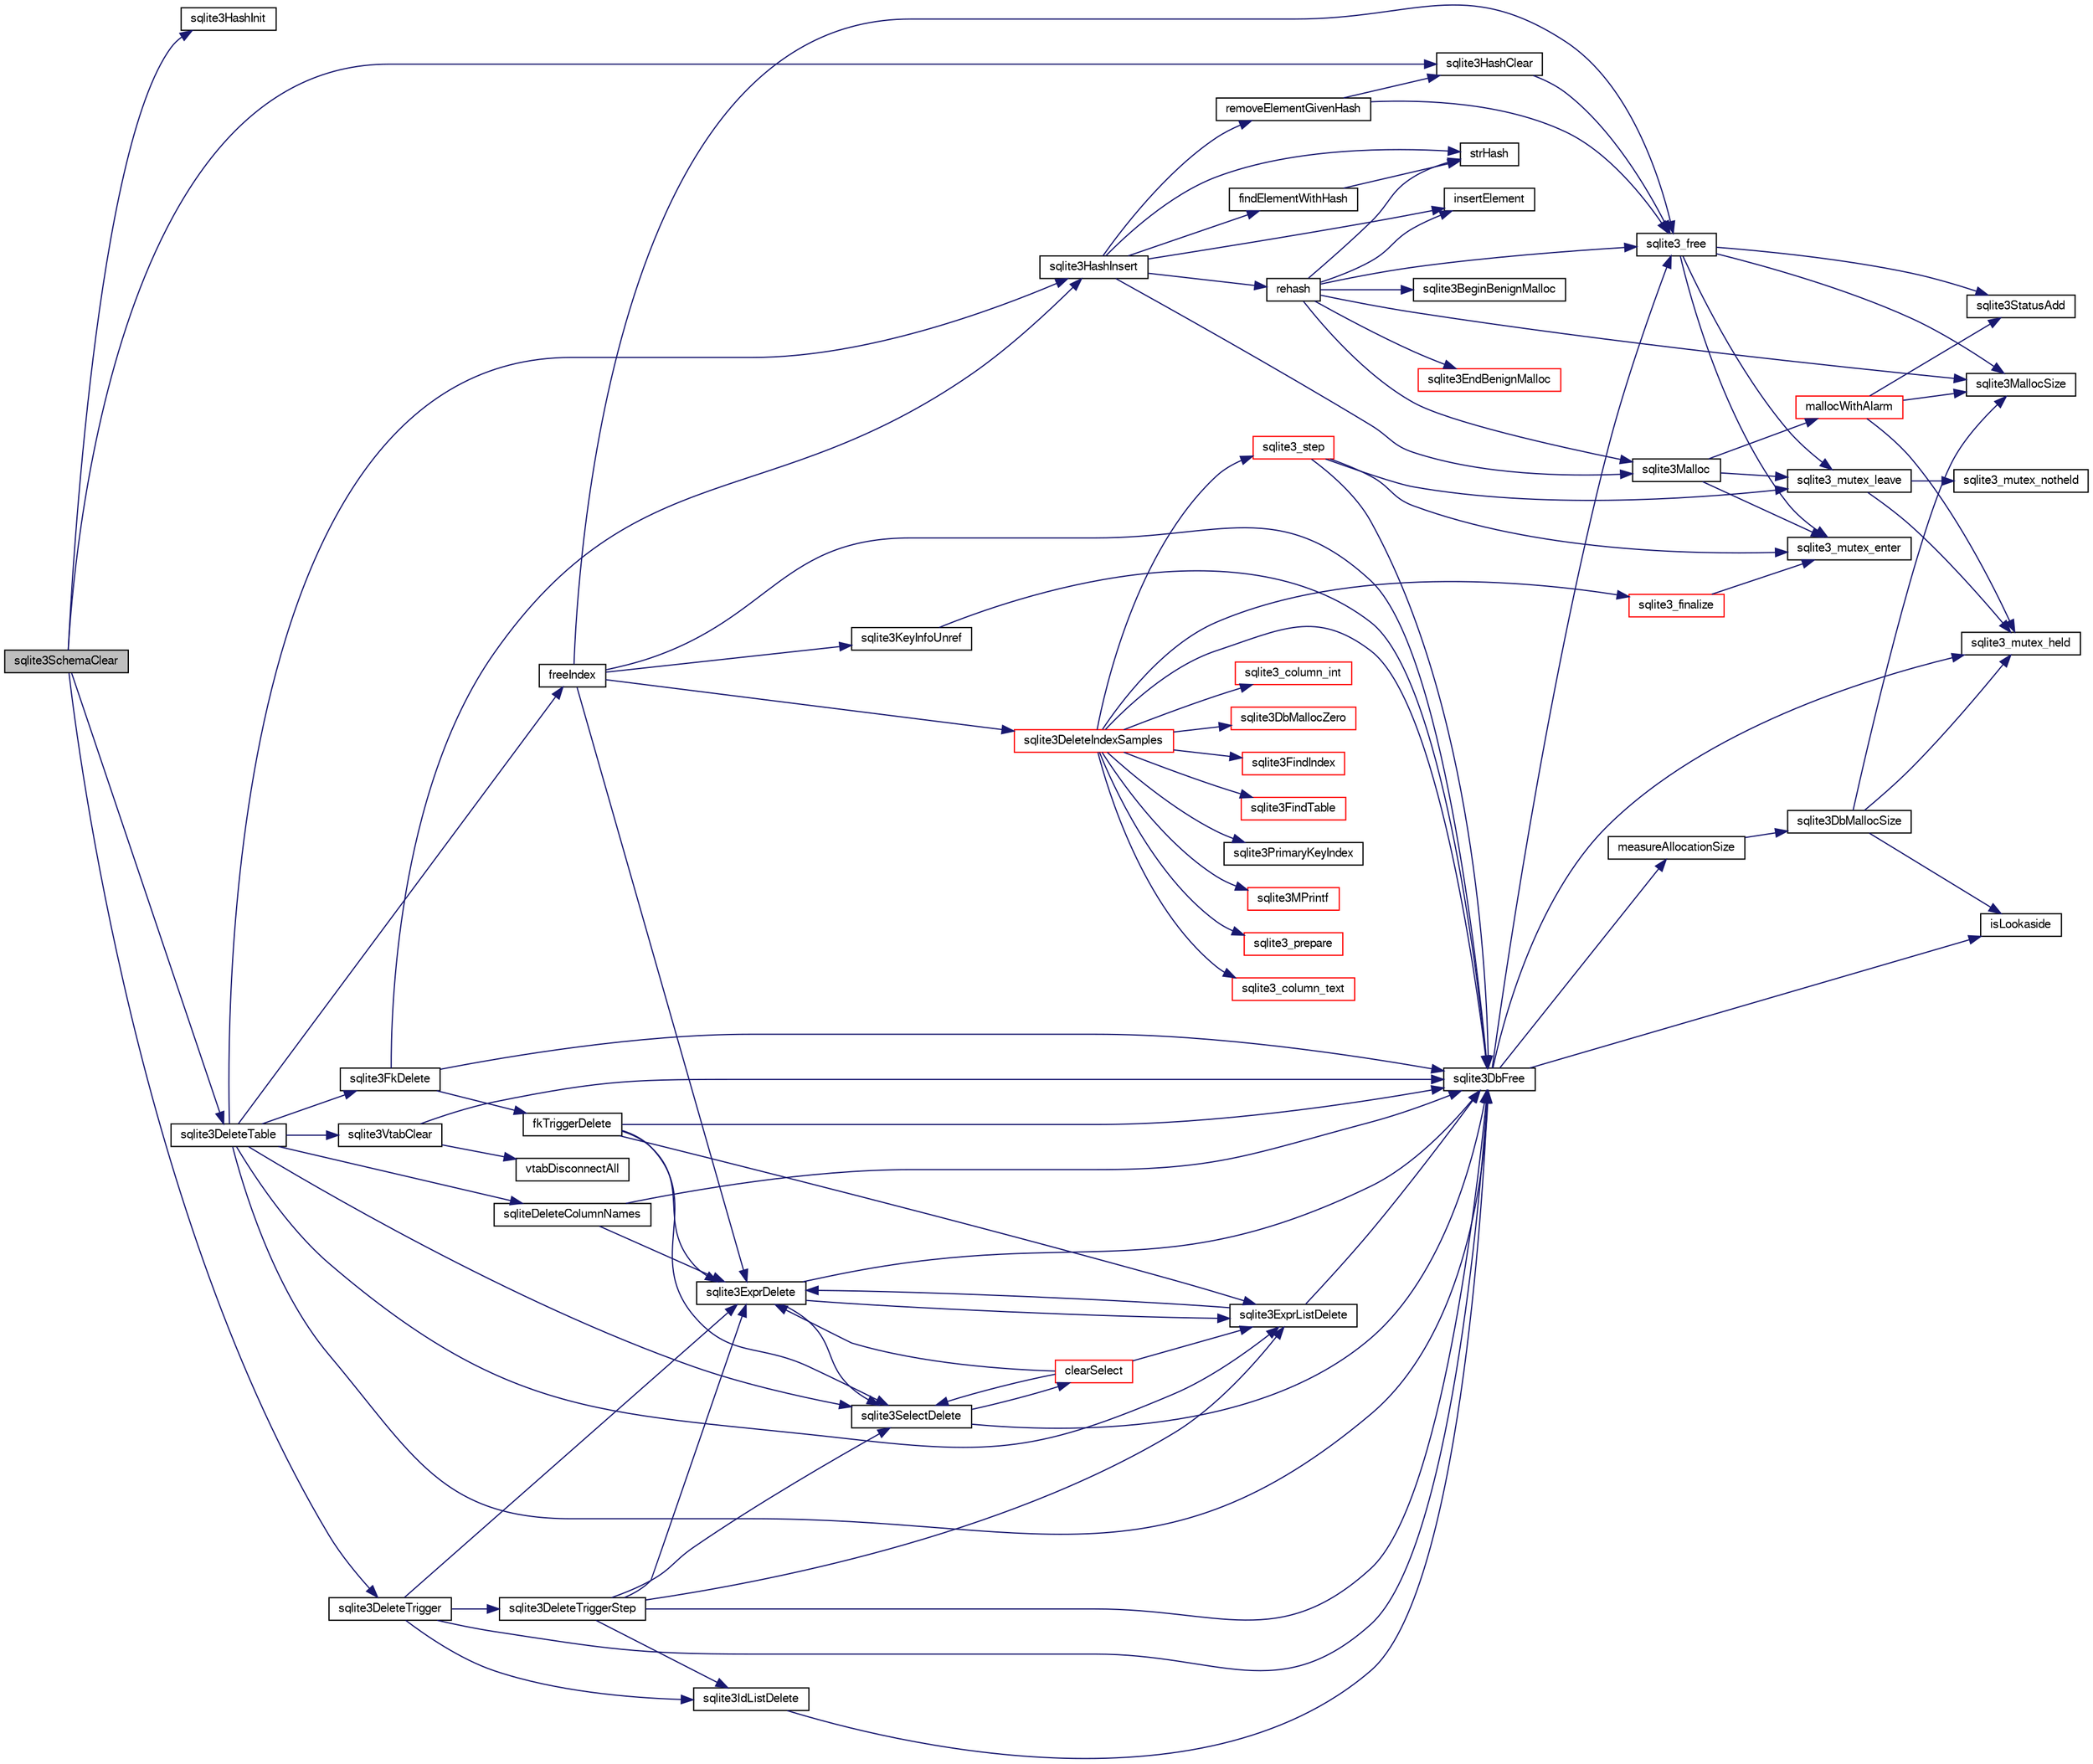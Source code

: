 digraph "sqlite3SchemaClear"
{
  edge [fontname="FreeSans",fontsize="10",labelfontname="FreeSans",labelfontsize="10"];
  node [fontname="FreeSans",fontsize="10",shape=record];
  rankdir="LR";
  Node690870 [label="sqlite3SchemaClear",height=0.2,width=0.4,color="black", fillcolor="grey75", style="filled", fontcolor="black"];
  Node690870 -> Node690871 [color="midnightblue",fontsize="10",style="solid",fontname="FreeSans"];
  Node690871 [label="sqlite3HashInit",height=0.2,width=0.4,color="black", fillcolor="white", style="filled",URL="$sqlite3_8c.html#a666b28838d58955f60dccd84931fdf75"];
  Node690870 -> Node690872 [color="midnightblue",fontsize="10",style="solid",fontname="FreeSans"];
  Node690872 [label="sqlite3HashClear",height=0.2,width=0.4,color="black", fillcolor="white", style="filled",URL="$sqlite3_8c.html#acc7a2dfa6603c59af14b3792fe463c73"];
  Node690872 -> Node690873 [color="midnightblue",fontsize="10",style="solid",fontname="FreeSans"];
  Node690873 [label="sqlite3_free",height=0.2,width=0.4,color="black", fillcolor="white", style="filled",URL="$sqlite3_8c.html#a6552349e36a8a691af5487999ab09519"];
  Node690873 -> Node690874 [color="midnightblue",fontsize="10",style="solid",fontname="FreeSans"];
  Node690874 [label="sqlite3_mutex_enter",height=0.2,width=0.4,color="black", fillcolor="white", style="filled",URL="$sqlite3_8c.html#a1c12cde690bd89f104de5cbad12a6bf5"];
  Node690873 -> Node690875 [color="midnightblue",fontsize="10",style="solid",fontname="FreeSans"];
  Node690875 [label="sqlite3StatusAdd",height=0.2,width=0.4,color="black", fillcolor="white", style="filled",URL="$sqlite3_8c.html#afa029f93586aeab4cc85360905dae9cd"];
  Node690873 -> Node690876 [color="midnightblue",fontsize="10",style="solid",fontname="FreeSans"];
  Node690876 [label="sqlite3MallocSize",height=0.2,width=0.4,color="black", fillcolor="white", style="filled",URL="$sqlite3_8c.html#acf5d2a5f35270bafb050bd2def576955"];
  Node690873 -> Node690877 [color="midnightblue",fontsize="10",style="solid",fontname="FreeSans"];
  Node690877 [label="sqlite3_mutex_leave",height=0.2,width=0.4,color="black", fillcolor="white", style="filled",URL="$sqlite3_8c.html#a5838d235601dbd3c1fa993555c6bcc93"];
  Node690877 -> Node690878 [color="midnightblue",fontsize="10",style="solid",fontname="FreeSans"];
  Node690878 [label="sqlite3_mutex_held",height=0.2,width=0.4,color="black", fillcolor="white", style="filled",URL="$sqlite3_8c.html#acf77da68932b6bc163c5e68547ecc3e7"];
  Node690877 -> Node690879 [color="midnightblue",fontsize="10",style="solid",fontname="FreeSans"];
  Node690879 [label="sqlite3_mutex_notheld",height=0.2,width=0.4,color="black", fillcolor="white", style="filled",URL="$sqlite3_8c.html#a83967c837c1c000d3b5adcfaa688f5dc"];
  Node690870 -> Node690880 [color="midnightblue",fontsize="10",style="solid",fontname="FreeSans"];
  Node690880 [label="sqlite3DeleteTrigger",height=0.2,width=0.4,color="black", fillcolor="white", style="filled",URL="$sqlite3_8c.html#a4be7bebe98d17357fb3fa8cdb3b795f3"];
  Node690880 -> Node690881 [color="midnightblue",fontsize="10",style="solid",fontname="FreeSans"];
  Node690881 [label="sqlite3DeleteTriggerStep",height=0.2,width=0.4,color="black", fillcolor="white", style="filled",URL="$sqlite3_8c.html#a53f07c621cb9933a2287e26026abce8a"];
  Node690881 -> Node690882 [color="midnightblue",fontsize="10",style="solid",fontname="FreeSans"];
  Node690882 [label="sqlite3ExprDelete",height=0.2,width=0.4,color="black", fillcolor="white", style="filled",URL="$sqlite3_8c.html#ae4e21ab5918e0428fbaa9e615dceb309"];
  Node690882 -> Node690883 [color="midnightblue",fontsize="10",style="solid",fontname="FreeSans"];
  Node690883 [label="sqlite3DbFree",height=0.2,width=0.4,color="black", fillcolor="white", style="filled",URL="$sqlite3_8c.html#ac70ab821a6607b4a1b909582dc37a069"];
  Node690883 -> Node690878 [color="midnightblue",fontsize="10",style="solid",fontname="FreeSans"];
  Node690883 -> Node690884 [color="midnightblue",fontsize="10",style="solid",fontname="FreeSans"];
  Node690884 [label="measureAllocationSize",height=0.2,width=0.4,color="black", fillcolor="white", style="filled",URL="$sqlite3_8c.html#a45731e644a22fdb756e2b6337224217a"];
  Node690884 -> Node690885 [color="midnightblue",fontsize="10",style="solid",fontname="FreeSans"];
  Node690885 [label="sqlite3DbMallocSize",height=0.2,width=0.4,color="black", fillcolor="white", style="filled",URL="$sqlite3_8c.html#aa397e5a8a03495203a0767abf0a71f86"];
  Node690885 -> Node690876 [color="midnightblue",fontsize="10",style="solid",fontname="FreeSans"];
  Node690885 -> Node690878 [color="midnightblue",fontsize="10",style="solid",fontname="FreeSans"];
  Node690885 -> Node690886 [color="midnightblue",fontsize="10",style="solid",fontname="FreeSans"];
  Node690886 [label="isLookaside",height=0.2,width=0.4,color="black", fillcolor="white", style="filled",URL="$sqlite3_8c.html#a770fa05ff9717b75e16f4d968a77b897"];
  Node690883 -> Node690886 [color="midnightblue",fontsize="10",style="solid",fontname="FreeSans"];
  Node690883 -> Node690873 [color="midnightblue",fontsize="10",style="solid",fontname="FreeSans"];
  Node690882 -> Node690887 [color="midnightblue",fontsize="10",style="solid",fontname="FreeSans"];
  Node690887 [label="sqlite3SelectDelete",height=0.2,width=0.4,color="black", fillcolor="white", style="filled",URL="$sqlite3_8c.html#a0f56959f0acac85496744f0d068854a0"];
  Node690887 -> Node690888 [color="midnightblue",fontsize="10",style="solid",fontname="FreeSans"];
  Node690888 [label="clearSelect",height=0.2,width=0.4,color="red", fillcolor="white", style="filled",URL="$sqlite3_8c.html#ac083bac4f2f02c26aa02fc24ca8c2dd9"];
  Node690888 -> Node690889 [color="midnightblue",fontsize="10",style="solid",fontname="FreeSans"];
  Node690889 [label="sqlite3ExprListDelete",height=0.2,width=0.4,color="black", fillcolor="white", style="filled",URL="$sqlite3_8c.html#ae9cd46eac81e86a04ed8c09b99fc3c10"];
  Node690889 -> Node690882 [color="midnightblue",fontsize="10",style="solid",fontname="FreeSans"];
  Node690889 -> Node690883 [color="midnightblue",fontsize="10",style="solid",fontname="FreeSans"];
  Node690888 -> Node690882 [color="midnightblue",fontsize="10",style="solid",fontname="FreeSans"];
  Node690888 -> Node690887 [color="midnightblue",fontsize="10",style="solid",fontname="FreeSans"];
  Node690887 -> Node690883 [color="midnightblue",fontsize="10",style="solid",fontname="FreeSans"];
  Node690882 -> Node690889 [color="midnightblue",fontsize="10",style="solid",fontname="FreeSans"];
  Node690881 -> Node690889 [color="midnightblue",fontsize="10",style="solid",fontname="FreeSans"];
  Node690881 -> Node690887 [color="midnightblue",fontsize="10",style="solid",fontname="FreeSans"];
  Node690881 -> Node691204 [color="midnightblue",fontsize="10",style="solid",fontname="FreeSans"];
  Node691204 [label="sqlite3IdListDelete",height=0.2,width=0.4,color="black", fillcolor="white", style="filled",URL="$sqlite3_8c.html#a38bea53ea789e86289ca600ff6010f73"];
  Node691204 -> Node690883 [color="midnightblue",fontsize="10",style="solid",fontname="FreeSans"];
  Node690881 -> Node690883 [color="midnightblue",fontsize="10",style="solid",fontname="FreeSans"];
  Node690880 -> Node690883 [color="midnightblue",fontsize="10",style="solid",fontname="FreeSans"];
  Node690880 -> Node690882 [color="midnightblue",fontsize="10",style="solid",fontname="FreeSans"];
  Node690880 -> Node691204 [color="midnightblue",fontsize="10",style="solid",fontname="FreeSans"];
  Node690870 -> Node690891 [color="midnightblue",fontsize="10",style="solid",fontname="FreeSans"];
  Node690891 [label="sqlite3DeleteTable",height=0.2,width=0.4,color="black", fillcolor="white", style="filled",URL="$sqlite3_8c.html#a7fd3d507375a381a3807f92735318973"];
  Node690891 -> Node690892 [color="midnightblue",fontsize="10",style="solid",fontname="FreeSans"];
  Node690892 [label="sqlite3HashInsert",height=0.2,width=0.4,color="black", fillcolor="white", style="filled",URL="$sqlite3_8c.html#aebbc6c13b3c139d5f3463938f441da3d"];
  Node690892 -> Node690893 [color="midnightblue",fontsize="10",style="solid",fontname="FreeSans"];
  Node690893 [label="findElementWithHash",height=0.2,width=0.4,color="black", fillcolor="white", style="filled",URL="$sqlite3_8c.html#a75c0f574fa5d51702434c6e980d57d7f"];
  Node690893 -> Node690894 [color="midnightblue",fontsize="10",style="solid",fontname="FreeSans"];
  Node690894 [label="strHash",height=0.2,width=0.4,color="black", fillcolor="white", style="filled",URL="$sqlite3_8c.html#ad7193605dadc27cf291d54e15bdd011d"];
  Node690892 -> Node690895 [color="midnightblue",fontsize="10",style="solid",fontname="FreeSans"];
  Node690895 [label="removeElementGivenHash",height=0.2,width=0.4,color="black", fillcolor="white", style="filled",URL="$sqlite3_8c.html#a97ff4ac3846af0f8caf5426adfa2808a"];
  Node690895 -> Node690873 [color="midnightblue",fontsize="10",style="solid",fontname="FreeSans"];
  Node690895 -> Node690872 [color="midnightblue",fontsize="10",style="solid",fontname="FreeSans"];
  Node690892 -> Node690896 [color="midnightblue",fontsize="10",style="solid",fontname="FreeSans"];
  Node690896 [label="sqlite3Malloc",height=0.2,width=0.4,color="black", fillcolor="white", style="filled",URL="$sqlite3_8c.html#a361a2eaa846b1885f123abe46f5d8b2b"];
  Node690896 -> Node690874 [color="midnightblue",fontsize="10",style="solid",fontname="FreeSans"];
  Node690896 -> Node690897 [color="midnightblue",fontsize="10",style="solid",fontname="FreeSans"];
  Node690897 [label="mallocWithAlarm",height=0.2,width=0.4,color="red", fillcolor="white", style="filled",URL="$sqlite3_8c.html#ab070d5cf8e48ec8a6a43cf025d48598b"];
  Node690897 -> Node690878 [color="midnightblue",fontsize="10",style="solid",fontname="FreeSans"];
  Node690897 -> Node690876 [color="midnightblue",fontsize="10",style="solid",fontname="FreeSans"];
  Node690897 -> Node690875 [color="midnightblue",fontsize="10",style="solid",fontname="FreeSans"];
  Node690896 -> Node690877 [color="midnightblue",fontsize="10",style="solid",fontname="FreeSans"];
  Node690892 -> Node690901 [color="midnightblue",fontsize="10",style="solid",fontname="FreeSans"];
  Node690901 [label="rehash",height=0.2,width=0.4,color="black", fillcolor="white", style="filled",URL="$sqlite3_8c.html#a4851529638f6c7af16239ee6e2dcc628"];
  Node690901 -> Node690902 [color="midnightblue",fontsize="10",style="solid",fontname="FreeSans"];
  Node690902 [label="sqlite3BeginBenignMalloc",height=0.2,width=0.4,color="black", fillcolor="white", style="filled",URL="$sqlite3_8c.html#a3344c0e2b1b6df701a1cb326602fac14"];
  Node690901 -> Node690896 [color="midnightblue",fontsize="10",style="solid",fontname="FreeSans"];
  Node690901 -> Node690903 [color="midnightblue",fontsize="10",style="solid",fontname="FreeSans"];
  Node690903 [label="sqlite3EndBenignMalloc",height=0.2,width=0.4,color="red", fillcolor="white", style="filled",URL="$sqlite3_8c.html#a4582127cc64d483dc66c7acf9d8d8fbb"];
  Node690901 -> Node690873 [color="midnightblue",fontsize="10",style="solid",fontname="FreeSans"];
  Node690901 -> Node690876 [color="midnightblue",fontsize="10",style="solid",fontname="FreeSans"];
  Node690901 -> Node690894 [color="midnightblue",fontsize="10",style="solid",fontname="FreeSans"];
  Node690901 -> Node691168 [color="midnightblue",fontsize="10",style="solid",fontname="FreeSans"];
  Node691168 [label="insertElement",height=0.2,width=0.4,color="black", fillcolor="white", style="filled",URL="$sqlite3_8c.html#a011f717fc5c46f03d78bf81b6714e0ee"];
  Node690892 -> Node690894 [color="midnightblue",fontsize="10",style="solid",fontname="FreeSans"];
  Node690892 -> Node691168 [color="midnightblue",fontsize="10",style="solid",fontname="FreeSans"];
  Node690891 -> Node691169 [color="midnightblue",fontsize="10",style="solid",fontname="FreeSans"];
  Node691169 [label="freeIndex",height=0.2,width=0.4,color="black", fillcolor="white", style="filled",URL="$sqlite3_8c.html#a00907c99c18d5bcb9d0b38c077146c31"];
  Node691169 -> Node691170 [color="midnightblue",fontsize="10",style="solid",fontname="FreeSans"];
  Node691170 [label="sqlite3DeleteIndexSamples",height=0.2,width=0.4,color="red", fillcolor="white", style="filled",URL="$sqlite3_8c.html#aaeda0302fbf61397ec009f65bed047ef"];
  Node691170 -> Node690883 [color="midnightblue",fontsize="10",style="solid",fontname="FreeSans"];
  Node691170 -> Node691171 [color="midnightblue",fontsize="10",style="solid",fontname="FreeSans"];
  Node691171 [label="sqlite3FindIndex",height=0.2,width=0.4,color="red", fillcolor="white", style="filled",URL="$sqlite3_8c.html#a79fb99db8d0f914bb72dd374ae088512"];
  Node691170 -> Node691173 [color="midnightblue",fontsize="10",style="solid",fontname="FreeSans"];
  Node691173 [label="sqlite3FindTable",height=0.2,width=0.4,color="red", fillcolor="white", style="filled",URL="$sqlite3_8c.html#afa51dbee6173bf3a8a3df76b07cea789"];
  Node691170 -> Node691174 [color="midnightblue",fontsize="10",style="solid",fontname="FreeSans"];
  Node691174 [label="sqlite3PrimaryKeyIndex",height=0.2,width=0.4,color="black", fillcolor="white", style="filled",URL="$sqlite3_8c.html#af6edde3fbbd22a22b86ad32677fad95b"];
  Node691170 -> Node691149 [color="midnightblue",fontsize="10",style="solid",fontname="FreeSans"];
  Node691149 [label="sqlite3MPrintf",height=0.2,width=0.4,color="red", fillcolor="white", style="filled",URL="$sqlite3_8c.html#a208ef0df84e9778778804a19af03efea"];
  Node691170 -> Node691175 [color="midnightblue",fontsize="10",style="solid",fontname="FreeSans"];
  Node691175 [label="sqlite3_prepare",height=0.2,width=0.4,color="red", fillcolor="white", style="filled",URL="$sqlite3_8c.html#a8c39e7b9dbeff01f0a399b46d4b29f1c"];
  Node691170 -> Node691550 [color="midnightblue",fontsize="10",style="solid",fontname="FreeSans"];
  Node691550 [label="sqlite3_step",height=0.2,width=0.4,color="red", fillcolor="white", style="filled",URL="$sqlite3_8c.html#ac1e491ce36b7471eb28387f7d3c74334"];
  Node691550 -> Node690874 [color="midnightblue",fontsize="10",style="solid",fontname="FreeSans"];
  Node691550 -> Node690883 [color="midnightblue",fontsize="10",style="solid",fontname="FreeSans"];
  Node691550 -> Node690877 [color="midnightblue",fontsize="10",style="solid",fontname="FreeSans"];
  Node691170 -> Node691725 [color="midnightblue",fontsize="10",style="solid",fontname="FreeSans"];
  Node691725 [label="sqlite3_column_text",height=0.2,width=0.4,color="red", fillcolor="white", style="filled",URL="$sqlite3_8c.html#aee36f5eaf67b425ddf6f9b7a2004d018"];
  Node691170 -> Node691817 [color="midnightblue",fontsize="10",style="solid",fontname="FreeSans"];
  Node691817 [label="sqlite3_column_int",height=0.2,width=0.4,color="red", fillcolor="white", style="filled",URL="$sqlite3_8c.html#a6bd16f5b3266f473e37e8e3d4ebb4290"];
  Node691170 -> Node691099 [color="midnightblue",fontsize="10",style="solid",fontname="FreeSans"];
  Node691099 [label="sqlite3DbMallocZero",height=0.2,width=0.4,color="red", fillcolor="white", style="filled",URL="$sqlite3_8c.html#a49cfebac9d6067a03442c92af73f33e4"];
  Node691170 -> Node691543 [color="midnightblue",fontsize="10",style="solid",fontname="FreeSans"];
  Node691543 [label="sqlite3_finalize",height=0.2,width=0.4,color="red", fillcolor="white", style="filled",URL="$sqlite3_8c.html#a801195c0f771d40bb4be1e40f3b88945"];
  Node691543 -> Node690874 [color="midnightblue",fontsize="10",style="solid",fontname="FreeSans"];
  Node691169 -> Node691212 [color="midnightblue",fontsize="10",style="solid",fontname="FreeSans"];
  Node691212 [label="sqlite3KeyInfoUnref",height=0.2,width=0.4,color="black", fillcolor="white", style="filled",URL="$sqlite3_8c.html#ac94cc1874ab0865db1dbbefd3886ba4a"];
  Node691212 -> Node690883 [color="midnightblue",fontsize="10",style="solid",fontname="FreeSans"];
  Node691169 -> Node690882 [color="midnightblue",fontsize="10",style="solid",fontname="FreeSans"];
  Node691169 -> Node690883 [color="midnightblue",fontsize="10",style="solid",fontname="FreeSans"];
  Node691169 -> Node690873 [color="midnightblue",fontsize="10",style="solid",fontname="FreeSans"];
  Node690891 -> Node691820 [color="midnightblue",fontsize="10",style="solid",fontname="FreeSans"];
  Node691820 [label="sqlite3FkDelete",height=0.2,width=0.4,color="black", fillcolor="white", style="filled",URL="$sqlite3_8c.html#a59a33da6c4e11d3f99b15eafdc01f013"];
  Node691820 -> Node690892 [color="midnightblue",fontsize="10",style="solid",fontname="FreeSans"];
  Node691820 -> Node691821 [color="midnightblue",fontsize="10",style="solid",fontname="FreeSans"];
  Node691821 [label="fkTriggerDelete",height=0.2,width=0.4,color="black", fillcolor="white", style="filled",URL="$sqlite3_8c.html#a45e39c07b1ac453fc3ee0d8779da2cc1"];
  Node691821 -> Node690882 [color="midnightblue",fontsize="10",style="solid",fontname="FreeSans"];
  Node691821 -> Node690889 [color="midnightblue",fontsize="10",style="solid",fontname="FreeSans"];
  Node691821 -> Node690887 [color="midnightblue",fontsize="10",style="solid",fontname="FreeSans"];
  Node691821 -> Node690883 [color="midnightblue",fontsize="10",style="solid",fontname="FreeSans"];
  Node691820 -> Node690883 [color="midnightblue",fontsize="10",style="solid",fontname="FreeSans"];
  Node690891 -> Node691822 [color="midnightblue",fontsize="10",style="solid",fontname="FreeSans"];
  Node691822 [label="sqliteDeleteColumnNames",height=0.2,width=0.4,color="black", fillcolor="white", style="filled",URL="$sqlite3_8c.html#a30fd46bd85a745b908f382e5dd74c38a"];
  Node691822 -> Node690883 [color="midnightblue",fontsize="10",style="solid",fontname="FreeSans"];
  Node691822 -> Node690882 [color="midnightblue",fontsize="10",style="solid",fontname="FreeSans"];
  Node690891 -> Node690883 [color="midnightblue",fontsize="10",style="solid",fontname="FreeSans"];
  Node690891 -> Node690887 [color="midnightblue",fontsize="10",style="solid",fontname="FreeSans"];
  Node690891 -> Node690889 [color="midnightblue",fontsize="10",style="solid",fontname="FreeSans"];
  Node690891 -> Node691823 [color="midnightblue",fontsize="10",style="solid",fontname="FreeSans"];
  Node691823 [label="sqlite3VtabClear",height=0.2,width=0.4,color="black", fillcolor="white", style="filled",URL="$sqlite3_8c.html#a0690ffd2d2e58bd4ed1ce4f1e35c1ef1"];
  Node691823 -> Node691803 [color="midnightblue",fontsize="10",style="solid",fontname="FreeSans"];
  Node691803 [label="vtabDisconnectAll",height=0.2,width=0.4,color="black", fillcolor="white", style="filled",URL="$sqlite3_8c.html#aa3d5506c2557b3e090d8409b5ee27d29"];
  Node691823 -> Node690883 [color="midnightblue",fontsize="10",style="solid",fontname="FreeSans"];
}
